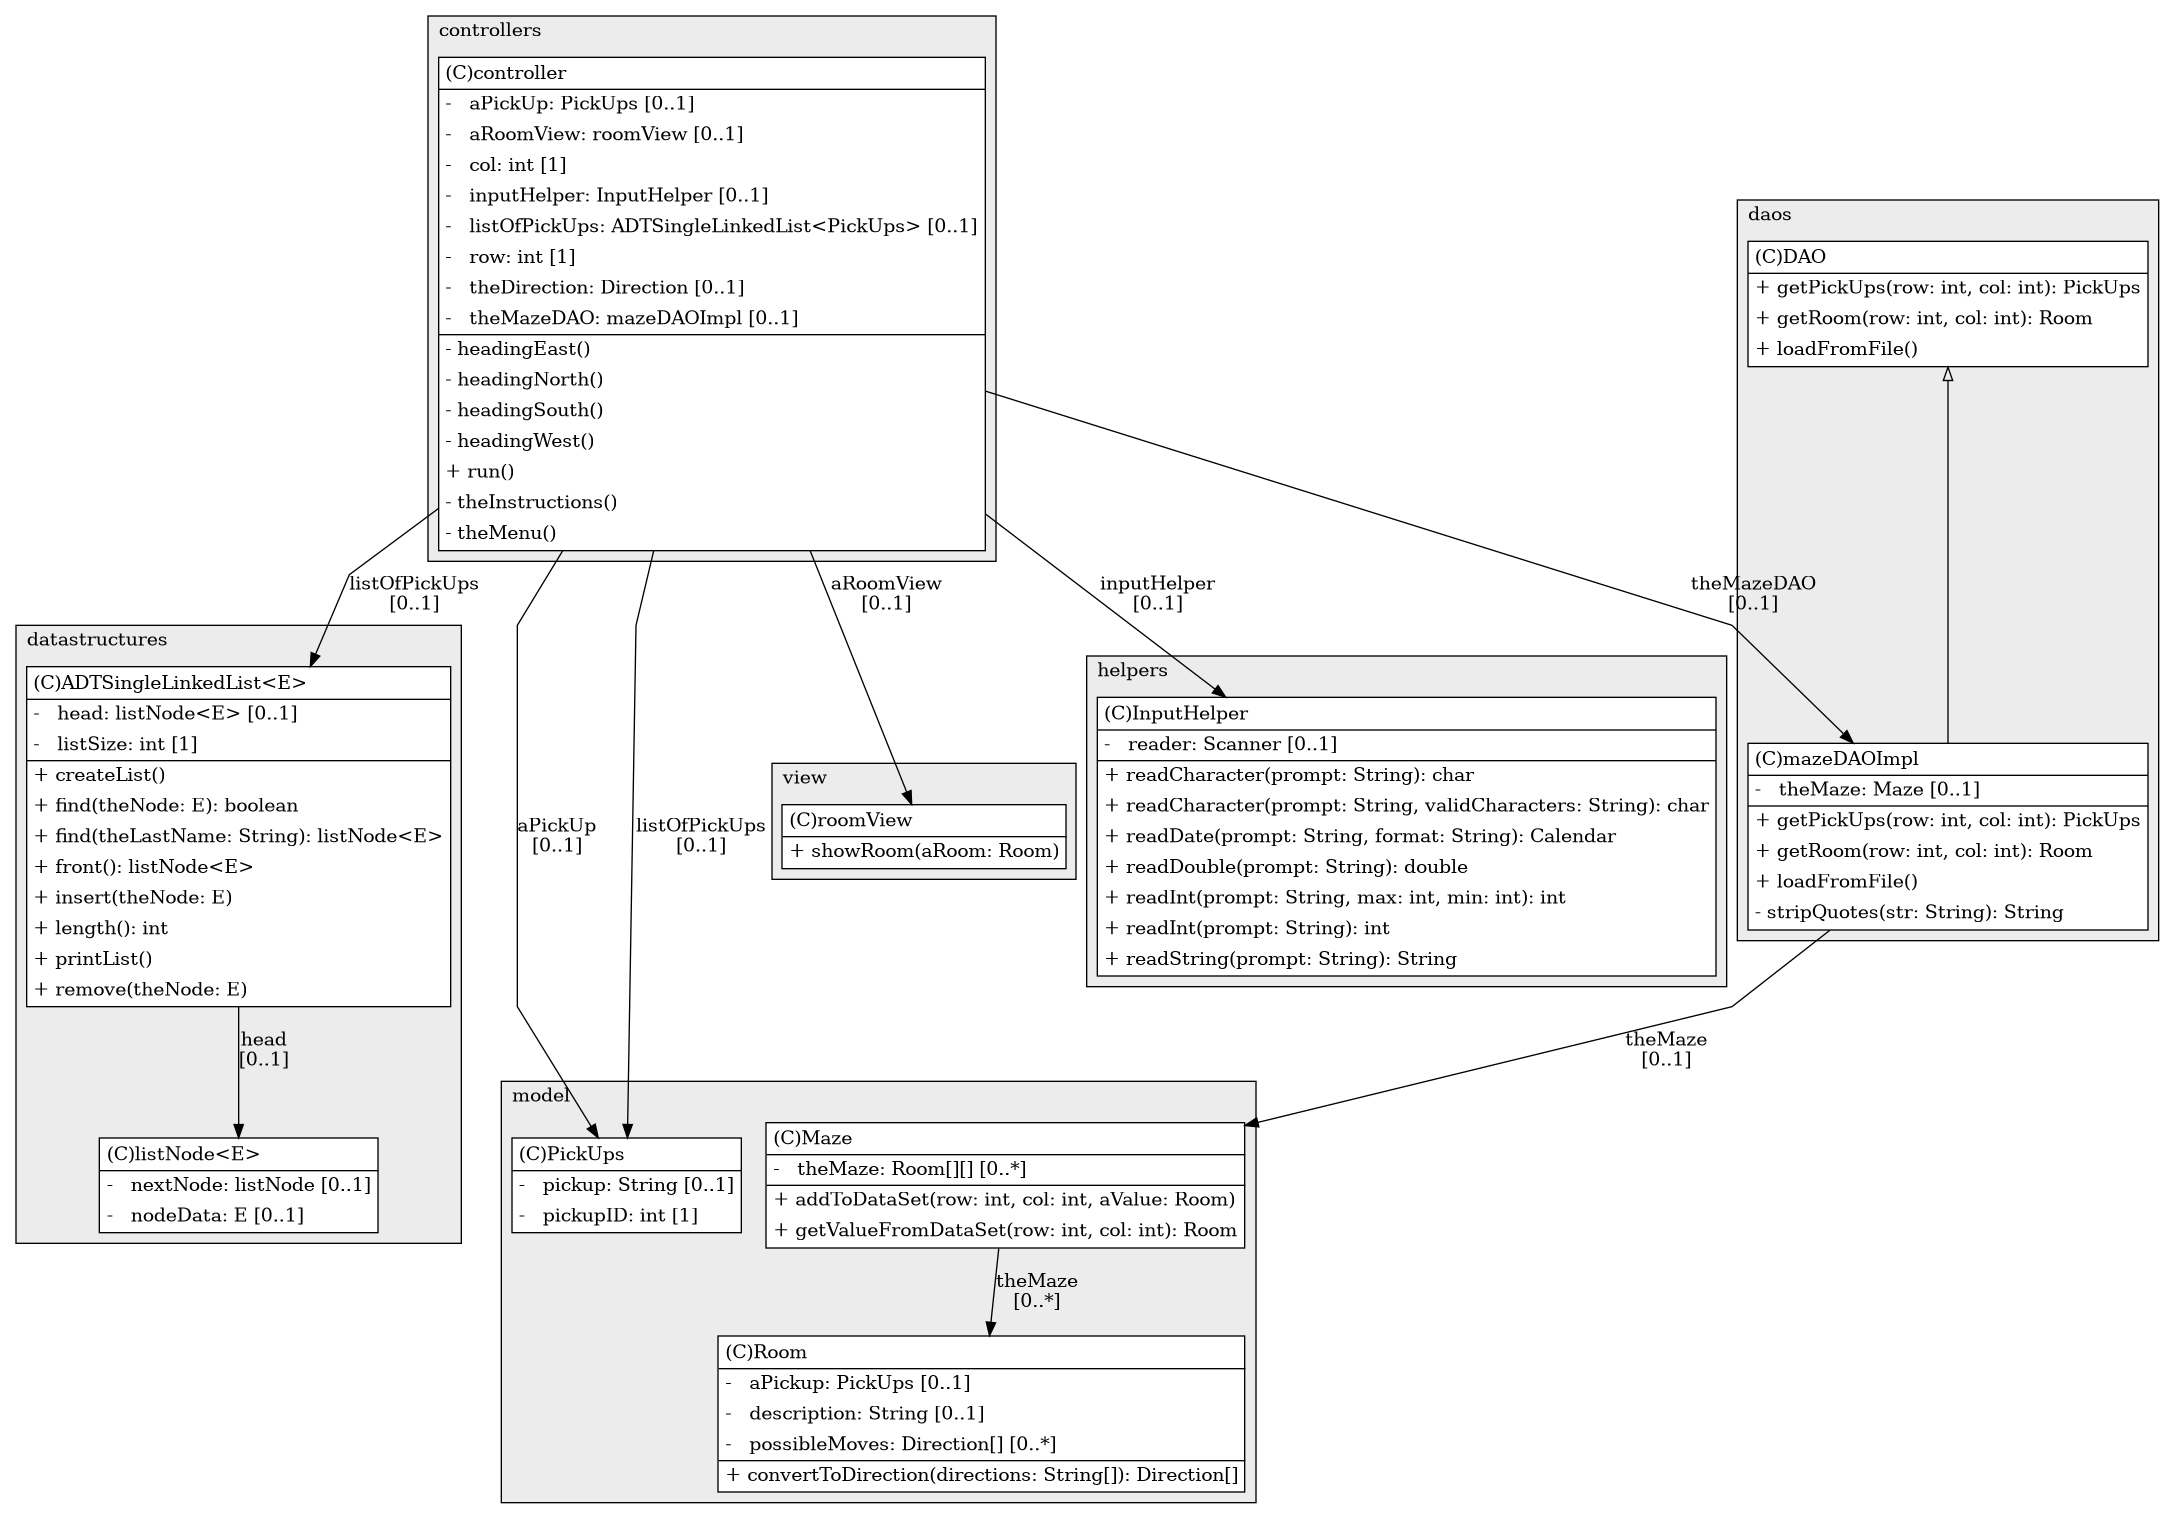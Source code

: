 @startuml

/' diagram meta data start
config=StructureConfiguration;
{
  "projectClassification": {
    "searchMode": "OpenProject", // OpenProject, AllProjects
    "includedProjects": "",
    "pathEndKeywords": "*.impl",
    "isClientPath": "",
    "isClientName": "",
    "isTestPath": "",
    "isTestName": "",
    "isMappingPath": "",
    "isMappingName": "",
    "isDataAccessPath": "",
    "isDataAccessName": "",
    "isDataStructurePath": "",
    "isDataStructureName": "",
    "isInterfaceStructuresPath": "",
    "isInterfaceStructuresName": "",
    "isEntryPointPath": "",
    "isEntryPointName": ""
  },
  "graphRestriction": {
    "classPackageExcludeFilter": "",
    "classPackageIncludeFilter": "",
    "classNameExcludeFilter": "",
    "classNameIncludeFilter": "",
    "methodNameExcludeFilter": "",
    "methodNameIncludeFilter": "",
    "removeByInheritance": "", // inheritance/annotation based filtering is done in a second step
    "removeByAnnotation": "",
    "removeByClassPackage": "", // cleanup the graph after inheritance/annotation based filtering is done
    "removeByClassName": "",
    "cutMappings": false,
    "cutEnum": true,
    "cutTests": true,
    "cutClient": true,
    "cutDataAccess": true,
    "cutInterfaceStructures": true,
    "cutDataStructures": true,
    "cutGetterAndSetter": true,
    "cutConstructors": true
  },
  "graphTraversal": {
    "forwardDepth": 3,
    "backwardDepth": 3,
    "classPackageExcludeFilter": "",
    "classPackageIncludeFilter": "",
    "classNameExcludeFilter": "",
    "classNameIncludeFilter": "",
    "methodNameExcludeFilter": "",
    "methodNameIncludeFilter": "",
    "hideMappings": false,
    "hideDataStructures": false,
    "hidePrivateMethods": true,
    "hideInterfaceCalls": true, // indirection: implementation -> interface (is hidden) -> implementation
    "onlyShowApplicationEntryPoints": false // root node is included
  },
  "details": {
    "aggregation": "GroupByClass", // ByClass, GroupByClass, None
    "showClassGenericTypes": true,
    "showMethods": true,
    "showMethodParameterNames": true,
    "showMethodParameterTypes": true,
    "showMethodReturnType": true,
    "showPackageLevels": 2,
    "showDetailedClassStructure": true
  },
  "rootClass": "controllers.controller"
}
diagram meta data end '/



digraph g {
    rankdir="TB"
    splines=polyline
    

'nodes 
subgraph cluster_104069929 { 
   	label=model
	labeljust=l
	fillcolor="#ececec"
	style=filled
   
   Maze104069929[
	label=<<TABLE BORDER="1" CELLBORDER="0" CELLPADDING="4" CELLSPACING="0">
<TR><TD ALIGN="LEFT" >(C)Maze</TD></TR>
<HR/>
<TR><TD ALIGN="LEFT" >-   theMaze: Room[][] [0..*]</TD></TR>
<HR/>
<TR><TD ALIGN="LEFT" >+ addToDataSet(row: int, col: int, aValue: Room)</TD></TR>
<TR><TD ALIGN="LEFT" >+ getValueFromDataSet(row: int, col: int): Room</TD></TR>
</TABLE>>
	style=filled
	margin=0
	shape=plaintext
	fillcolor="#FFFFFF"
];

PickUps104069929[
	label=<<TABLE BORDER="1" CELLBORDER="0" CELLPADDING="4" CELLSPACING="0">
<TR><TD ALIGN="LEFT" >(C)PickUps</TD></TR>
<HR/>
<TR><TD ALIGN="LEFT" >-   pickup: String [0..1]</TD></TR>
<TR><TD ALIGN="LEFT" >-   pickupID: int [1]</TD></TR>
</TABLE>>
	style=filled
	margin=0
	shape=plaintext
	fillcolor="#FFFFFF"
];

Room104069929[
	label=<<TABLE BORDER="1" CELLBORDER="0" CELLPADDING="4" CELLSPACING="0">
<TR><TD ALIGN="LEFT" >(C)Room</TD></TR>
<HR/>
<TR><TD ALIGN="LEFT" >-   aPickup: PickUps [0..1]</TD></TR>
<TR><TD ALIGN="LEFT" >-   description: String [0..1]</TD></TR>
<TR><TD ALIGN="LEFT" >-   possibleMoves: Direction[] [0..*]</TD></TR>
<HR/>
<TR><TD ALIGN="LEFT" >+ convertToDirection(directions: String[]): Direction[]</TD></TR>
</TABLE>>
	style=filled
	margin=0
	shape=plaintext
	fillcolor="#FFFFFF"
];
} 

subgraph cluster_1714548649 { 
   	label=controllers
	labeljust=l
	fillcolor="#ececec"
	style=filled
   
   controller1714548649[
	label=<<TABLE BORDER="1" CELLBORDER="0" CELLPADDING="4" CELLSPACING="0">
<TR><TD ALIGN="LEFT" >(C)controller</TD></TR>
<HR/>
<TR><TD ALIGN="LEFT" >-   aPickUp: PickUps [0..1]</TD></TR>
<TR><TD ALIGN="LEFT" >-   aRoomView: roomView [0..1]</TD></TR>
<TR><TD ALIGN="LEFT" >-   col: int [1]</TD></TR>
<TR><TD ALIGN="LEFT" >-   inputHelper: InputHelper [0..1]</TD></TR>
<TR><TD ALIGN="LEFT" >-   listOfPickUps: ADTSingleLinkedList&lt;PickUps&gt; [0..1]</TD></TR>
<TR><TD ALIGN="LEFT" >-   row: int [1]</TD></TR>
<TR><TD ALIGN="LEFT" >-   theDirection: Direction [0..1]</TD></TR>
<TR><TD ALIGN="LEFT" >-   theMazeDAO: mazeDAOImpl [0..1]</TD></TR>
<HR/>
<TR><TD ALIGN="LEFT" >- headingEast()</TD></TR>
<TR><TD ALIGN="LEFT" >- headingNorth()</TD></TR>
<TR><TD ALIGN="LEFT" >- headingSouth()</TD></TR>
<TR><TD ALIGN="LEFT" >- headingWest()</TD></TR>
<TR><TD ALIGN="LEFT" >+ run()</TD></TR>
<TR><TD ALIGN="LEFT" >- theInstructions()</TD></TR>
<TR><TD ALIGN="LEFT" >- theMenu()</TD></TR>
</TABLE>>
	style=filled
	margin=0
	shape=plaintext
	fillcolor="#FFFFFF"
];
} 

subgraph cluster_1938332534 { 
   	label=datastructures
	labeljust=l
	fillcolor="#ececec"
	style=filled
   
   ADTSingleLinkedList1938332534[
	label=<<TABLE BORDER="1" CELLBORDER="0" CELLPADDING="4" CELLSPACING="0">
<TR><TD ALIGN="LEFT" >(C)ADTSingleLinkedList&lt;E&gt;</TD></TR>
<HR/>
<TR><TD ALIGN="LEFT" >-   head: listNode&lt;E&gt; [0..1]</TD></TR>
<TR><TD ALIGN="LEFT" >-   listSize: int [1]</TD></TR>
<HR/>
<TR><TD ALIGN="LEFT" >+ createList()</TD></TR>
<TR><TD ALIGN="LEFT" >+ find(theNode: E): boolean</TD></TR>
<TR><TD ALIGN="LEFT" >+ find(theLastName: String): listNode&lt;E&gt;</TD></TR>
<TR><TD ALIGN="LEFT" >+ front(): listNode&lt;E&gt;</TD></TR>
<TR><TD ALIGN="LEFT" >+ insert(theNode: E)</TD></TR>
<TR><TD ALIGN="LEFT" >+ length(): int</TD></TR>
<TR><TD ALIGN="LEFT" >+ printList()</TD></TR>
<TR><TD ALIGN="LEFT" >+ remove(theNode: E)</TD></TR>
</TABLE>>
	style=filled
	margin=0
	shape=plaintext
	fillcolor="#FFFFFF"
];

listNode1938332534[
	label=<<TABLE BORDER="1" CELLBORDER="0" CELLPADDING="4" CELLSPACING="0">
<TR><TD ALIGN="LEFT" >(C)listNode&lt;E&gt;</TD></TR>
<HR/>
<TR><TD ALIGN="LEFT" >-   nextNode: listNode [0..1]</TD></TR>
<TR><TD ALIGN="LEFT" >-   nodeData: E [0..1]</TD></TR>
</TABLE>>
	style=filled
	margin=0
	shape=plaintext
	fillcolor="#FFFFFF"
];
} 

subgraph cluster_3075873 { 
   	label=daos
	labeljust=l
	fillcolor="#ececec"
	style=filled
   
   DAO3075873[
	label=<<TABLE BORDER="1" CELLBORDER="0" CELLPADDING="4" CELLSPACING="0">
<TR><TD ALIGN="LEFT" >(C)DAO</TD></TR>
<HR/>
<TR><TD ALIGN="LEFT" >+ getPickUps(row: int, col: int): PickUps</TD></TR>
<TR><TD ALIGN="LEFT" >+ getRoom(row: int, col: int): Room</TD></TR>
<TR><TD ALIGN="LEFT" >+ loadFromFile()</TD></TR>
</TABLE>>
	style=filled
	margin=0
	shape=plaintext
	fillcolor="#FFFFFF"
];

mazeDAOImpl3075873[
	label=<<TABLE BORDER="1" CELLBORDER="0" CELLPADDING="4" CELLSPACING="0">
<TR><TD ALIGN="LEFT" >(C)mazeDAOImpl</TD></TR>
<HR/>
<TR><TD ALIGN="LEFT" >-   theMaze: Maze [0..1]</TD></TR>
<HR/>
<TR><TD ALIGN="LEFT" >+ getPickUps(row: int, col: int): PickUps</TD></TR>
<TR><TD ALIGN="LEFT" >+ getRoom(row: int, col: int): Room</TD></TR>
<TR><TD ALIGN="LEFT" >+ loadFromFile()</TD></TR>
<TR><TD ALIGN="LEFT" >- stripQuotes(str: String): String</TD></TR>
</TABLE>>
	style=filled
	margin=0
	shape=plaintext
	fillcolor="#FFFFFF"
];
} 

subgraph cluster_3619493 { 
   	label=view
	labeljust=l
	fillcolor="#ececec"
	style=filled
   
   roomView3619493[
	label=<<TABLE BORDER="1" CELLBORDER="0" CELLPADDING="4" CELLSPACING="0">
<TR><TD ALIGN="LEFT" >(C)roomView</TD></TR>
<HR/>
<TR><TD ALIGN="LEFT" >+ showRoom(aRoom: Room)</TD></TR>
</TABLE>>
	style=filled
	margin=0
	shape=plaintext
	fillcolor="#FFFFFF"
];
} 

subgraph cluster_805824133 { 
   	label=helpers
	labeljust=l
	fillcolor="#ececec"
	style=filled
   
   InputHelper805824133[
	label=<<TABLE BORDER="1" CELLBORDER="0" CELLPADDING="4" CELLSPACING="0">
<TR><TD ALIGN="LEFT" >(C)InputHelper</TD></TR>
<HR/>
<TR><TD ALIGN="LEFT" >-   reader: Scanner [0..1]</TD></TR>
<HR/>
<TR><TD ALIGN="LEFT" >+ readCharacter(prompt: String): char</TD></TR>
<TR><TD ALIGN="LEFT" >+ readCharacter(prompt: String, validCharacters: String): char</TD></TR>
<TR><TD ALIGN="LEFT" >+ readDate(prompt: String, format: String): Calendar</TD></TR>
<TR><TD ALIGN="LEFT" >+ readDouble(prompt: String): double</TD></TR>
<TR><TD ALIGN="LEFT" >+ readInt(prompt: String, max: int, min: int): int</TD></TR>
<TR><TD ALIGN="LEFT" >+ readInt(prompt: String): int</TD></TR>
<TR><TD ALIGN="LEFT" >+ readString(prompt: String): String</TD></TR>
</TABLE>>
	style=filled
	margin=0
	shape=plaintext
	fillcolor="#FFFFFF"
];
} 

'edges    
ADTSingleLinkedList1938332534 -> listNode1938332534[label="head
[0..1]"];
DAO3075873 -> mazeDAOImpl3075873[arrowhead=none, arrowtail=empty, dir=both];
Maze104069929 -> Room104069929[label="theMaze
[0..*]"];
controller1714548649 -> ADTSingleLinkedList1938332534[label="listOfPickUps
[0..1]"];
controller1714548649 -> InputHelper805824133[label="inputHelper
[0..1]"];
controller1714548649 -> PickUps104069929[label="aPickUp
[0..1]"];
controller1714548649 -> PickUps104069929[label="listOfPickUps
[0..1]"];
controller1714548649 -> mazeDAOImpl3075873[label="theMazeDAO
[0..1]"];
controller1714548649 -> roomView3619493[label="aRoomView
[0..1]"];
mazeDAOImpl3075873 -> Maze104069929[label="theMaze
[0..1]"];
    
}
@enduml